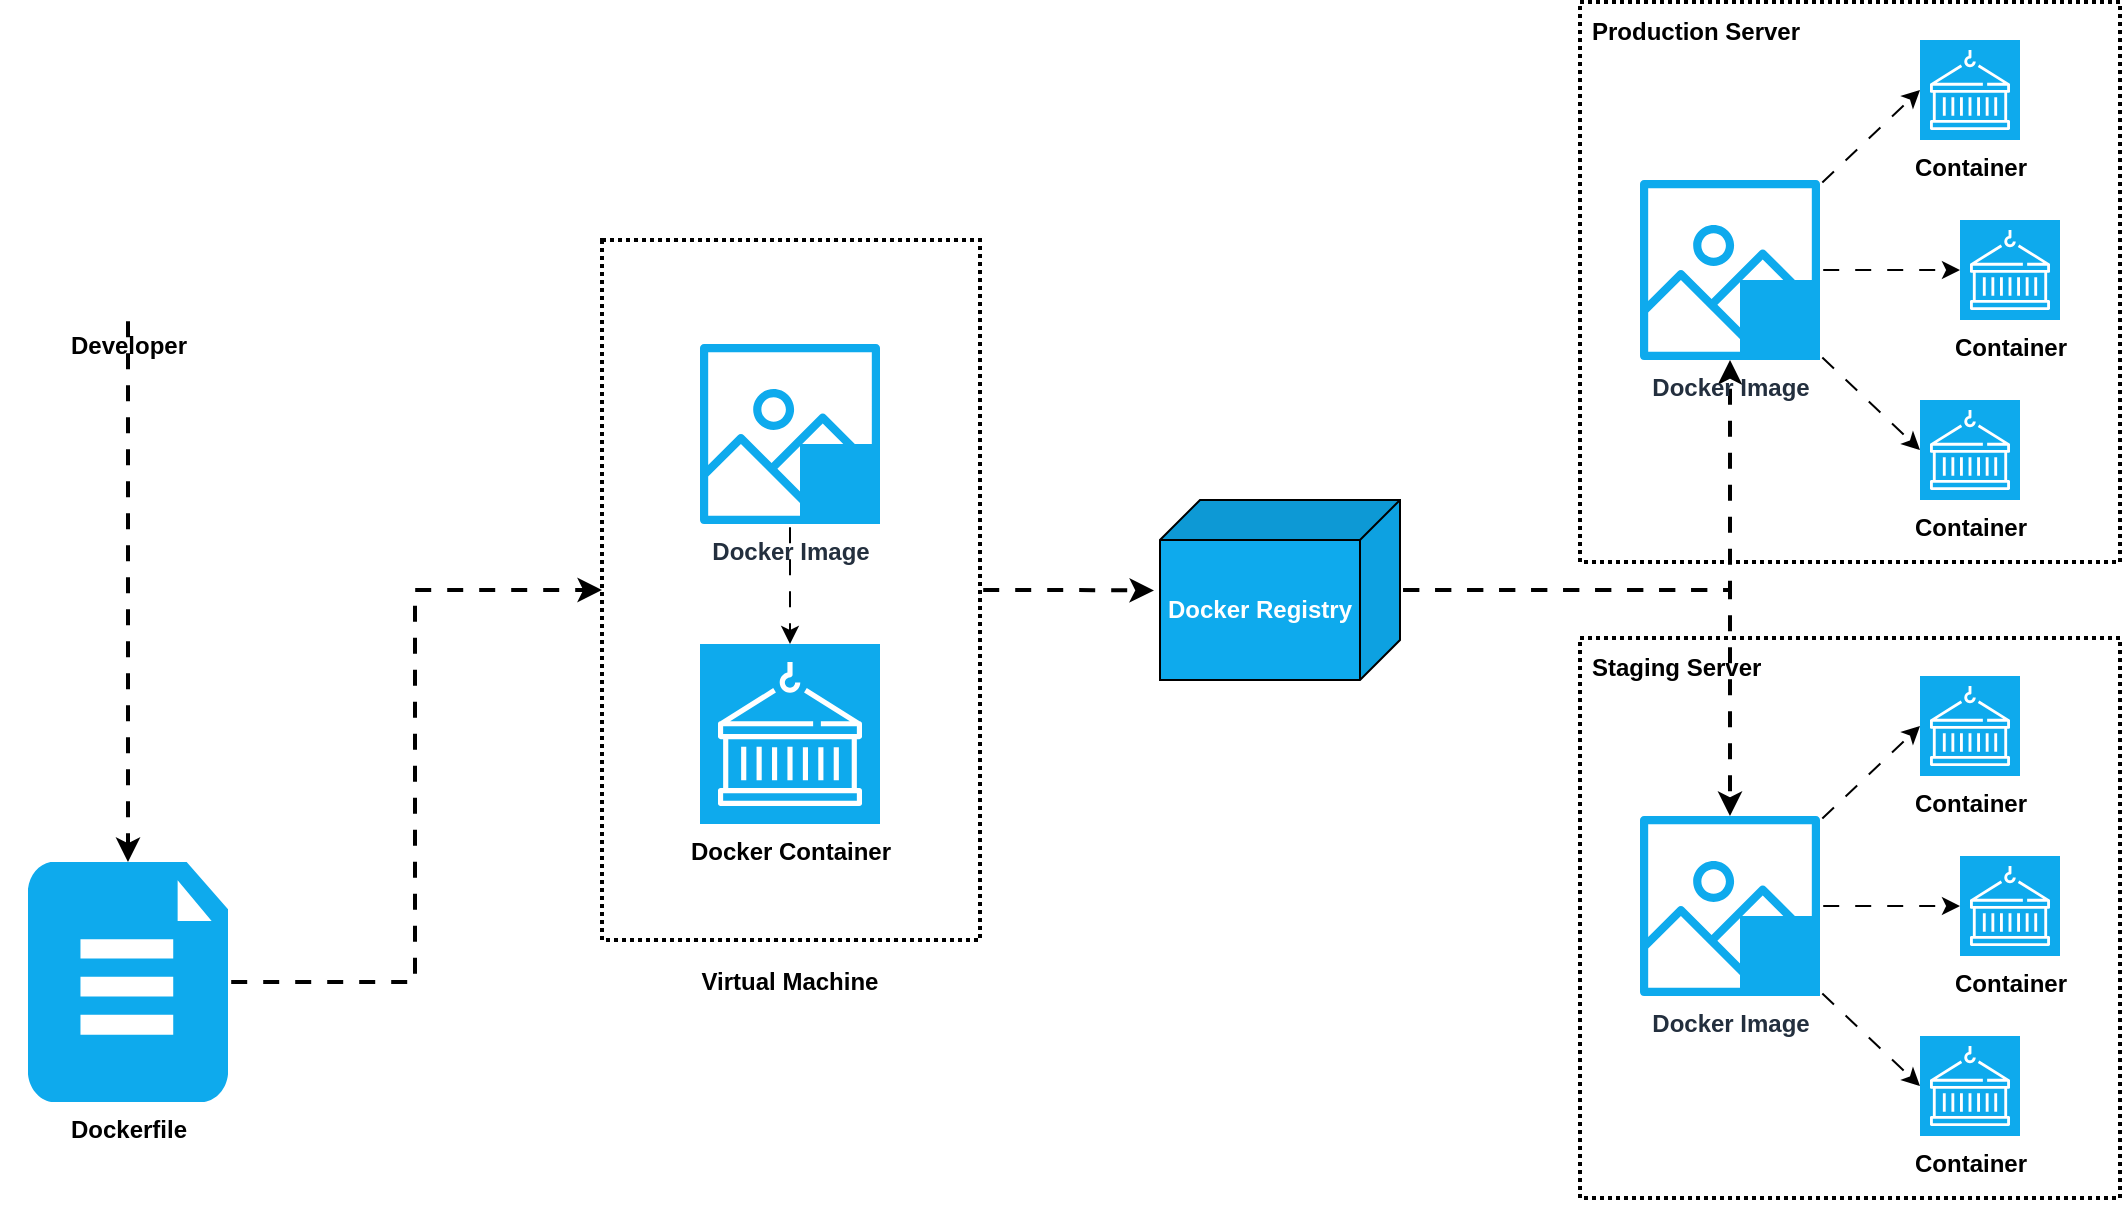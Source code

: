 <mxfile version="24.2.3" type="github">
  <diagram name="Page-1" id="5Ave8B5lAxGZreMHafRN">
    <mxGraphModel dx="1592" dy="1308" grid="0" gridSize="10" guides="1" tooltips="1" connect="1" arrows="1" fold="1" page="0" pageScale="1" pageWidth="2380" pageHeight="3107" math="0" shadow="0">
      <root>
        <mxCell id="0" />
        <mxCell id="1" parent="0" />
        <mxCell id="bL16wKypxLNr8NxLn_HS-55" value="" style="rounded=0;whiteSpace=wrap;html=1;fillColor=none;dashed=1;strokeWidth=2;fontStyle=1;dashPattern=1 1;" vertex="1" parent="1">
          <mxGeometry x="551" y="49" width="189" height="350" as="geometry" />
        </mxCell>
        <mxCell id="bL16wKypxLNr8NxLn_HS-69" value="" style="rounded=0;whiteSpace=wrap;html=1;fillColor=none;dashed=1;strokeWidth=2;fontStyle=1;dashPattern=1 1;" vertex="1" parent="1">
          <mxGeometry x="1040" y="248" width="270" height="280" as="geometry" />
        </mxCell>
        <mxCell id="bL16wKypxLNr8NxLn_HS-59" value="" style="rounded=0;whiteSpace=wrap;html=1;fillColor=none;dashed=1;strokeWidth=2;fontStyle=1;dashPattern=1 1;backgroundOutline=0;" vertex="1" parent="1">
          <mxGeometry x="1040" y="-70" width="270" height="280" as="geometry" />
        </mxCell>
        <mxCell id="bL16wKypxLNr8NxLn_HS-1" value="Developer" style="shape=image;html=1;verticalAlign=top;verticalLabelPosition=bottom;labelBackgroundColor=#ffffff;imageAspect=0;aspect=fixed;image=https://cdn0.iconfinder.com/data/icons/job-seeker/256/laptop_job_seeker_employee_unemployee_work_1-128.png;fontStyle=1" vertex="1" parent="1">
          <mxGeometry x="250" y="-40" width="128" height="128" as="geometry" />
        </mxCell>
        <mxCell id="bL16wKypxLNr8NxLn_HS-56" style="edgeStyle=orthogonalEdgeStyle;rounded=0;orthogonalLoop=1;jettySize=auto;html=1;entryX=0;entryY=0.5;entryDx=0;entryDy=0;strokeWidth=2;fontStyle=1;flowAnimation=1;" edge="1" parent="1" source="bL16wKypxLNr8NxLn_HS-2" target="bL16wKypxLNr8NxLn_HS-55">
          <mxGeometry relative="1" as="geometry" />
        </mxCell>
        <mxCell id="bL16wKypxLNr8NxLn_HS-2" value="Dockerfile" style="verticalLabelPosition=bottom;html=1;verticalAlign=top;align=center;strokeColor=none;fillColor=#0EAAED;shape=mxgraph.azure.file_2;pointerEvents=1;fontStyle=1" vertex="1" parent="1">
          <mxGeometry x="264" y="360" width="100" height="120" as="geometry" />
        </mxCell>
        <mxCell id="bL16wKypxLNr8NxLn_HS-3" value="Docker Container" style="sketch=0;points=[[0,0,0],[0.25,0,0],[0.5,0,0],[0.75,0,0],[1,0,0],[0,1,0],[0.25,1,0],[0.5,1,0],[0.75,1,0],[1,1,0],[0,0.25,0],[0,0.5,0],[0,0.75,0],[1,0.25,0],[1,0.5,0],[1,0.75,0]];outlineConnect=0;fontColor=#000000;fillColor=#0EAAED;strokeColor=#ffffff;dashed=0;verticalLabelPosition=bottom;verticalAlign=top;align=center;html=1;fontSize=12;fontStyle=1;aspect=fixed;shape=mxgraph.aws4.resourceIcon;resIcon=mxgraph.aws4.containers;" vertex="1" parent="1">
          <mxGeometry x="600" y="251" width="90" height="90" as="geometry" />
        </mxCell>
        <mxCell id="bL16wKypxLNr8NxLn_HS-6" value="Docker Image" style="sketch=0;outlineConnect=0;fontColor=#232F3E;gradientColor=none;fillColor=#0EAAED;strokeColor=none;dashed=0;verticalLabelPosition=bottom;verticalAlign=top;align=center;html=1;fontSize=12;fontStyle=1;aspect=fixed;pointerEvents=1;shape=mxgraph.aws4.container_registry_image;" vertex="1" parent="1">
          <mxGeometry x="600" y="101" width="90" height="90" as="geometry" />
        </mxCell>
        <mxCell id="bL16wKypxLNr8NxLn_HS-7" value="" style="shape=image;html=1;verticalAlign=top;verticalLabelPosition=bottom;labelBackgroundColor=#ffffff;imageAspect=0;aspect=fixed;image=https://cdn0.iconfinder.com/data/icons/social-media-2104/24/social_media_social_media_logo_docker-128.png;imageBackground=#0EAAED;imageBorder=none;strokeWidth=1;perimeterSpacing=0;fillStyle=auto;fontStyle=1" vertex="1" parent="1">
          <mxGeometry x="650" y="151" width="40" height="40" as="geometry" />
        </mxCell>
        <mxCell id="bL16wKypxLNr8NxLn_HS-71" style="edgeStyle=orthogonalEdgeStyle;rounded=0;orthogonalLoop=1;jettySize=auto;html=1;strokeWidth=2;fontStyle=1;flowAnimation=1;" edge="1" parent="1" source="bL16wKypxLNr8NxLn_HS-8" target="bL16wKypxLNr8NxLn_HS-45">
          <mxGeometry relative="1" as="geometry" />
        </mxCell>
        <mxCell id="bL16wKypxLNr8NxLn_HS-72" style="edgeStyle=orthogonalEdgeStyle;rounded=0;orthogonalLoop=1;jettySize=auto;html=1;strokeWidth=2;fontStyle=1;flowAnimation=1;" edge="1" parent="1" source="bL16wKypxLNr8NxLn_HS-8" target="bL16wKypxLNr8NxLn_HS-62">
          <mxGeometry relative="1" as="geometry" />
        </mxCell>
        <mxCell id="bL16wKypxLNr8NxLn_HS-8" value="&lt;font color=&quot;#ffffff&quot;&gt;Docker Registry&lt;/font&gt;" style="shape=cube;whiteSpace=wrap;html=1;boundedLbl=1;backgroundOutline=1;darkOpacity=0.05;darkOpacity2=0.1;direction=south;fillColor=#0EAAED;fontStyle=1" vertex="1" parent="1">
          <mxGeometry x="830" y="179" width="120" height="90" as="geometry" />
        </mxCell>
        <mxCell id="bL16wKypxLNr8NxLn_HS-11" style="edgeStyle=orthogonalEdgeStyle;rounded=0;orthogonalLoop=1;jettySize=auto;html=1;entryX=0.5;entryY=0;entryDx=0;entryDy=0;entryPerimeter=0;fontStyle=1;flowAnimation=1;" edge="1" parent="1" source="bL16wKypxLNr8NxLn_HS-6" target="bL16wKypxLNr8NxLn_HS-3">
          <mxGeometry relative="1" as="geometry" />
        </mxCell>
        <mxCell id="bL16wKypxLNr8NxLn_HS-44" value="Container" style="sketch=0;points=[[0,0,0],[0.25,0,0],[0.5,0,0],[0.75,0,0],[1,0,0],[0,1,0],[0.25,1,0],[0.5,1,0],[0.75,1,0],[1,1,0],[0,0.25,0],[0,0.5,0],[0,0.75,0],[1,0.25,0],[1,0.5,0],[1,0.75,0]];outlineConnect=0;fontColor=#000000;fillColor=#0EAAED;strokeColor=#ffffff;dashed=0;verticalLabelPosition=bottom;verticalAlign=top;align=center;html=1;fontSize=12;fontStyle=1;aspect=fixed;shape=mxgraph.aws4.resourceIcon;resIcon=mxgraph.aws4.containers;" vertex="1" parent="1">
          <mxGeometry x="1210" y="129" width="50" height="50" as="geometry" />
        </mxCell>
        <mxCell id="bL16wKypxLNr8NxLn_HS-45" value="Docker Image" style="sketch=0;outlineConnect=0;fontColor=#232F3E;gradientColor=none;fillColor=#0EAAED;strokeColor=none;dashed=0;verticalLabelPosition=bottom;verticalAlign=top;align=center;html=1;fontSize=12;fontStyle=1;aspect=fixed;pointerEvents=1;shape=mxgraph.aws4.container_registry_image;" vertex="1" parent="1">
          <mxGeometry x="1070" y="19" width="90" height="90" as="geometry" />
        </mxCell>
        <mxCell id="bL16wKypxLNr8NxLn_HS-46" value="" style="shape=image;html=1;verticalAlign=top;verticalLabelPosition=bottom;labelBackgroundColor=#ffffff;imageAspect=0;aspect=fixed;image=https://cdn0.iconfinder.com/data/icons/social-media-2104/24/social_media_social_media_logo_docker-128.png;imageBackground=#0EAAED;imageBorder=none;strokeWidth=1;perimeterSpacing=0;fillStyle=auto;fontStyle=1" vertex="1" parent="1">
          <mxGeometry x="1120" y="69" width="40" height="40" as="geometry" />
        </mxCell>
        <mxCell id="bL16wKypxLNr8NxLn_HS-47" style="rounded=0;orthogonalLoop=1;jettySize=auto;html=1;entryX=0;entryY=0.5;entryDx=0;entryDy=0;entryPerimeter=0;strokeWidth=1;fontStyle=1;flowAnimation=1;" edge="1" parent="1" source="bL16wKypxLNr8NxLn_HS-45" target="bL16wKypxLNr8NxLn_HS-44">
          <mxGeometry relative="1" as="geometry">
            <mxPoint x="1215" y="99" as="targetPoint" />
          </mxGeometry>
        </mxCell>
        <mxCell id="bL16wKypxLNr8NxLn_HS-48" value="Container" style="sketch=0;points=[[0,0,0],[0.25,0,0],[0.5,0,0],[0.75,0,0],[1,0,0],[0,1,0],[0.25,1,0],[0.5,1,0],[0.75,1,0],[1,1,0],[0,0.25,0],[0,0.5,0],[0,0.75,0],[1,0.25,0],[1,0.5,0],[1,0.75,0]];outlineConnect=0;fontColor=#000000;fillColor=#0EAAED;strokeColor=#ffffff;dashed=0;verticalLabelPosition=bottom;verticalAlign=top;align=center;html=1;fontSize=12;fontStyle=1;aspect=fixed;shape=mxgraph.aws4.resourceIcon;resIcon=mxgraph.aws4.containers;" vertex="1" parent="1">
          <mxGeometry x="1230" y="39" width="50" height="50" as="geometry" />
        </mxCell>
        <mxCell id="bL16wKypxLNr8NxLn_HS-49" value="Container" style="sketch=0;points=[[0,0,0],[0.25,0,0],[0.5,0,0],[0.75,0,0],[1,0,0],[0,1,0],[0.25,1,0],[0.5,1,0],[0.75,1,0],[1,1,0],[0,0.25,0],[0,0.5,0],[0,0.75,0],[1,0.25,0],[1,0.5,0],[1,0.75,0]];outlineConnect=0;fontColor=#000000;fillColor=#0EAAED;strokeColor=#ffffff;dashed=0;verticalLabelPosition=bottom;verticalAlign=top;align=center;html=1;fontSize=12;fontStyle=1;aspect=fixed;shape=mxgraph.aws4.resourceIcon;resIcon=mxgraph.aws4.containers;" vertex="1" parent="1">
          <mxGeometry x="1210" y="-51" width="50" height="50" as="geometry" />
        </mxCell>
        <mxCell id="bL16wKypxLNr8NxLn_HS-50" style="rounded=0;orthogonalLoop=1;jettySize=auto;html=1;entryX=0;entryY=0.5;entryDx=0;entryDy=0;entryPerimeter=0;strokeWidth=1;fontStyle=1;flowAnimation=1;" edge="1" parent="1" source="bL16wKypxLNr8NxLn_HS-45" target="bL16wKypxLNr8NxLn_HS-48">
          <mxGeometry relative="1" as="geometry" />
        </mxCell>
        <mxCell id="bL16wKypxLNr8NxLn_HS-51" style="rounded=0;orthogonalLoop=1;jettySize=auto;html=1;entryX=0;entryY=0.5;entryDx=0;entryDy=0;entryPerimeter=0;strokeWidth=1;fontStyle=1;flowAnimation=1;" edge="1" parent="1" source="bL16wKypxLNr8NxLn_HS-45" target="bL16wKypxLNr8NxLn_HS-49">
          <mxGeometry relative="1" as="geometry" />
        </mxCell>
        <mxCell id="bL16wKypxLNr8NxLn_HS-52" style="edgeStyle=orthogonalEdgeStyle;rounded=0;orthogonalLoop=1;jettySize=auto;html=1;entryX=0.5;entryY=0;entryDx=0;entryDy=0;entryPerimeter=0;strokeWidth=2;fontStyle=1;flowAnimation=1;" edge="1" parent="1" source="bL16wKypxLNr8NxLn_HS-1" target="bL16wKypxLNr8NxLn_HS-2">
          <mxGeometry relative="1" as="geometry" />
        </mxCell>
        <mxCell id="bL16wKypxLNr8NxLn_HS-58" style="edgeStyle=orthogonalEdgeStyle;rounded=0;orthogonalLoop=1;jettySize=auto;html=1;entryX=0.503;entryY=1.025;entryDx=0;entryDy=0;entryPerimeter=0;strokeWidth=2;fontStyle=1;flowAnimation=1;" edge="1" parent="1" source="bL16wKypxLNr8NxLn_HS-55" target="bL16wKypxLNr8NxLn_HS-8">
          <mxGeometry relative="1" as="geometry" />
        </mxCell>
        <mxCell id="bL16wKypxLNr8NxLn_HS-60" style="edgeStyle=orthogonalEdgeStyle;rounded=0;orthogonalLoop=1;jettySize=auto;html=1;exitX=0.5;exitY=1;exitDx=0;exitDy=0;fontStyle=1" edge="1" parent="1" source="bL16wKypxLNr8NxLn_HS-59" target="bL16wKypxLNr8NxLn_HS-59">
          <mxGeometry relative="1" as="geometry" />
        </mxCell>
        <mxCell id="bL16wKypxLNr8NxLn_HS-61" value="Container" style="sketch=0;points=[[0,0,0],[0.25,0,0],[0.5,0,0],[0.75,0,0],[1,0,0],[0,1,0],[0.25,1,0],[0.5,1,0],[0.75,1,0],[1,1,0],[0,0.25,0],[0,0.5,0],[0,0.75,0],[1,0.25,0],[1,0.5,0],[1,0.75,0]];outlineConnect=0;fontColor=#000000;fillColor=#0EAAED;strokeColor=#ffffff;dashed=0;verticalLabelPosition=bottom;verticalAlign=top;align=center;html=1;fontSize=12;fontStyle=1;aspect=fixed;shape=mxgraph.aws4.resourceIcon;resIcon=mxgraph.aws4.containers;" vertex="1" parent="1">
          <mxGeometry x="1210" y="447" width="50" height="50" as="geometry" />
        </mxCell>
        <mxCell id="bL16wKypxLNr8NxLn_HS-62" value="Docker Image" style="sketch=0;outlineConnect=0;fontColor=#232F3E;gradientColor=none;fillColor=#0EAAED;strokeColor=none;dashed=0;verticalLabelPosition=bottom;verticalAlign=top;align=center;html=1;fontSize=12;fontStyle=1;aspect=fixed;pointerEvents=1;shape=mxgraph.aws4.container_registry_image;" vertex="1" parent="1">
          <mxGeometry x="1070" y="337" width="90" height="90" as="geometry" />
        </mxCell>
        <mxCell id="bL16wKypxLNr8NxLn_HS-63" value="" style="shape=image;html=1;verticalAlign=top;verticalLabelPosition=bottom;labelBackgroundColor=#ffffff;imageAspect=0;aspect=fixed;image=https://cdn0.iconfinder.com/data/icons/social-media-2104/24/social_media_social_media_logo_docker-128.png;imageBackground=#0EAAED;imageBorder=none;strokeWidth=1;perimeterSpacing=0;fillStyle=auto;fontStyle=1" vertex="1" parent="1">
          <mxGeometry x="1120" y="387" width="40" height="40" as="geometry" />
        </mxCell>
        <mxCell id="bL16wKypxLNr8NxLn_HS-64" style="rounded=0;orthogonalLoop=1;jettySize=auto;html=1;entryX=0;entryY=0.5;entryDx=0;entryDy=0;entryPerimeter=0;strokeWidth=1;fontStyle=1;flowAnimation=1;" edge="1" parent="1" source="bL16wKypxLNr8NxLn_HS-62" target="bL16wKypxLNr8NxLn_HS-61">
          <mxGeometry relative="1" as="geometry">
            <mxPoint x="1215" y="417" as="targetPoint" />
          </mxGeometry>
        </mxCell>
        <mxCell id="bL16wKypxLNr8NxLn_HS-65" value="Container" style="sketch=0;points=[[0,0,0],[0.25,0,0],[0.5,0,0],[0.75,0,0],[1,0,0],[0,1,0],[0.25,1,0],[0.5,1,0],[0.75,1,0],[1,1,0],[0,0.25,0],[0,0.5,0],[0,0.75,0],[1,0.25,0],[1,0.5,0],[1,0.75,0]];outlineConnect=0;fontColor=#000000;fillColor=#0EAAED;strokeColor=#ffffff;dashed=0;verticalLabelPosition=bottom;verticalAlign=top;align=center;html=1;fontSize=12;fontStyle=1;aspect=fixed;shape=mxgraph.aws4.resourceIcon;resIcon=mxgraph.aws4.containers;" vertex="1" parent="1">
          <mxGeometry x="1230" y="357" width="50" height="50" as="geometry" />
        </mxCell>
        <mxCell id="bL16wKypxLNr8NxLn_HS-66" value="Container" style="sketch=0;points=[[0,0,0],[0.25,0,0],[0.5,0,0],[0.75,0,0],[1,0,0],[0,1,0],[0.25,1,0],[0.5,1,0],[0.75,1,0],[1,1,0],[0,0.25,0],[0,0.5,0],[0,0.75,0],[1,0.25,0],[1,0.5,0],[1,0.75,0]];outlineConnect=0;fontColor=#000000;fillColor=#0EAAED;strokeColor=#ffffff;dashed=0;verticalLabelPosition=bottom;verticalAlign=top;align=center;html=1;fontSize=12;fontStyle=1;aspect=fixed;shape=mxgraph.aws4.resourceIcon;resIcon=mxgraph.aws4.containers;" vertex="1" parent="1">
          <mxGeometry x="1210" y="267" width="50" height="50" as="geometry" />
        </mxCell>
        <mxCell id="bL16wKypxLNr8NxLn_HS-67" style="rounded=0;orthogonalLoop=1;jettySize=auto;html=1;entryX=0;entryY=0.5;entryDx=0;entryDy=0;entryPerimeter=0;strokeWidth=1;fontStyle=1;flowAnimation=1;" edge="1" parent="1" source="bL16wKypxLNr8NxLn_HS-62" target="bL16wKypxLNr8NxLn_HS-65">
          <mxGeometry relative="1" as="geometry" />
        </mxCell>
        <mxCell id="bL16wKypxLNr8NxLn_HS-68" style="rounded=0;orthogonalLoop=1;jettySize=auto;html=1;entryX=0;entryY=0.5;entryDx=0;entryDy=0;entryPerimeter=0;strokeWidth=1;fontStyle=1;flowAnimation=1;" edge="1" parent="1" source="bL16wKypxLNr8NxLn_HS-62" target="bL16wKypxLNr8NxLn_HS-66">
          <mxGeometry relative="1" as="geometry" />
        </mxCell>
        <mxCell id="bL16wKypxLNr8NxLn_HS-70" style="edgeStyle=orthogonalEdgeStyle;rounded=0;orthogonalLoop=1;jettySize=auto;html=1;exitX=0.5;exitY=1;exitDx=0;exitDy=0;fontStyle=1" edge="1" parent="1" source="bL16wKypxLNr8NxLn_HS-69" target="bL16wKypxLNr8NxLn_HS-69">
          <mxGeometry relative="1" as="geometry" />
        </mxCell>
        <mxCell id="bL16wKypxLNr8NxLn_HS-73" value="&lt;span&gt;Virtual Machine&lt;/span&gt;" style="text;html=1;align=center;verticalAlign=middle;whiteSpace=wrap;rounded=0;fontStyle=1" vertex="1" parent="1">
          <mxGeometry x="575" y="405" width="140" height="30" as="geometry" />
        </mxCell>
        <mxCell id="bL16wKypxLNr8NxLn_HS-74" value="&lt;span&gt;Production Server&lt;/span&gt;" style="text;html=1;align=left;verticalAlign=middle;whiteSpace=wrap;rounded=0;fontStyle=1" vertex="1" parent="1">
          <mxGeometry x="1044" y="-70" width="140" height="30" as="geometry" />
        </mxCell>
        <mxCell id="bL16wKypxLNr8NxLn_HS-75" value="&lt;span&gt;Staging Server&lt;/span&gt;" style="text;html=1;align=left;verticalAlign=middle;whiteSpace=wrap;rounded=0;fontStyle=1" vertex="1" parent="1">
          <mxGeometry x="1044" y="248" width="140" height="30" as="geometry" />
        </mxCell>
      </root>
    </mxGraphModel>
  </diagram>
</mxfile>

